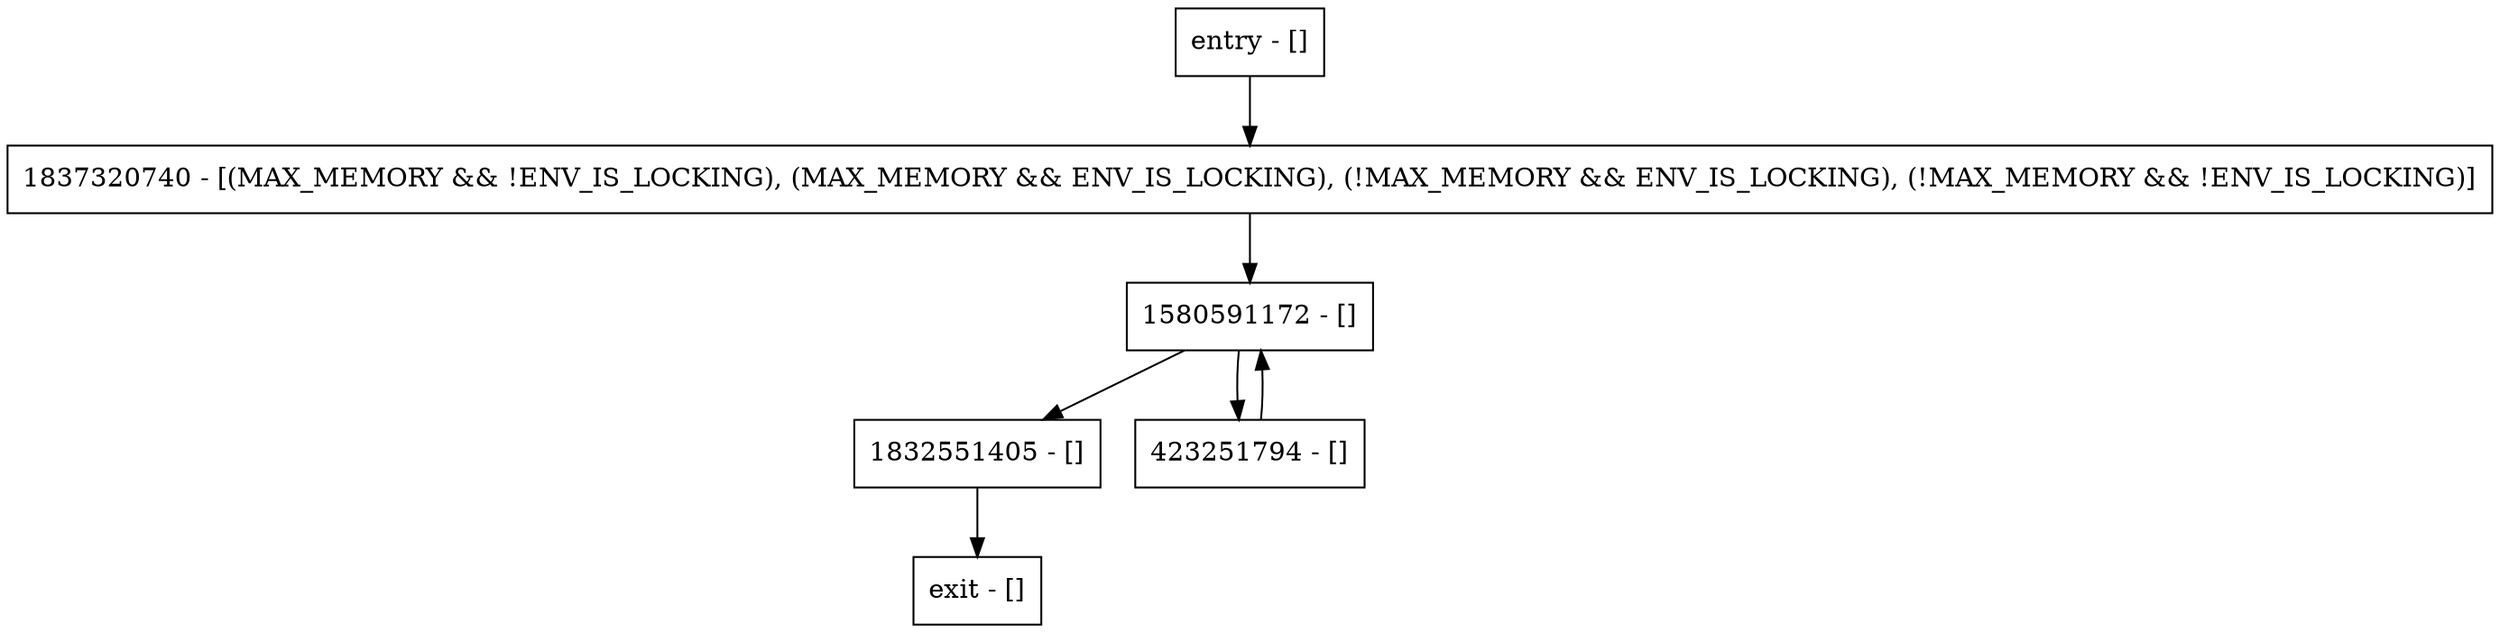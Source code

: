 digraph initCacheMemoryUsage {
node [shape=record];
entry [label="entry - []"];
exit [label="exit - []"];
1832551405 [label="1832551405 - []"];
1837320740 [label="1837320740 - [(MAX_MEMORY && !ENV_IS_LOCKING), (MAX_MEMORY && ENV_IS_LOCKING), (!MAX_MEMORY && ENV_IS_LOCKING), (!MAX_MEMORY && !ENV_IS_LOCKING)]"];
1580591172 [label="1580591172 - []"];
423251794 [label="423251794 - []"];
entry;
exit;
entry -> 1837320740;
1832551405 -> exit;
1837320740 -> 1580591172;
1580591172 -> 1832551405;
1580591172 -> 423251794;
423251794 -> 1580591172;
}
